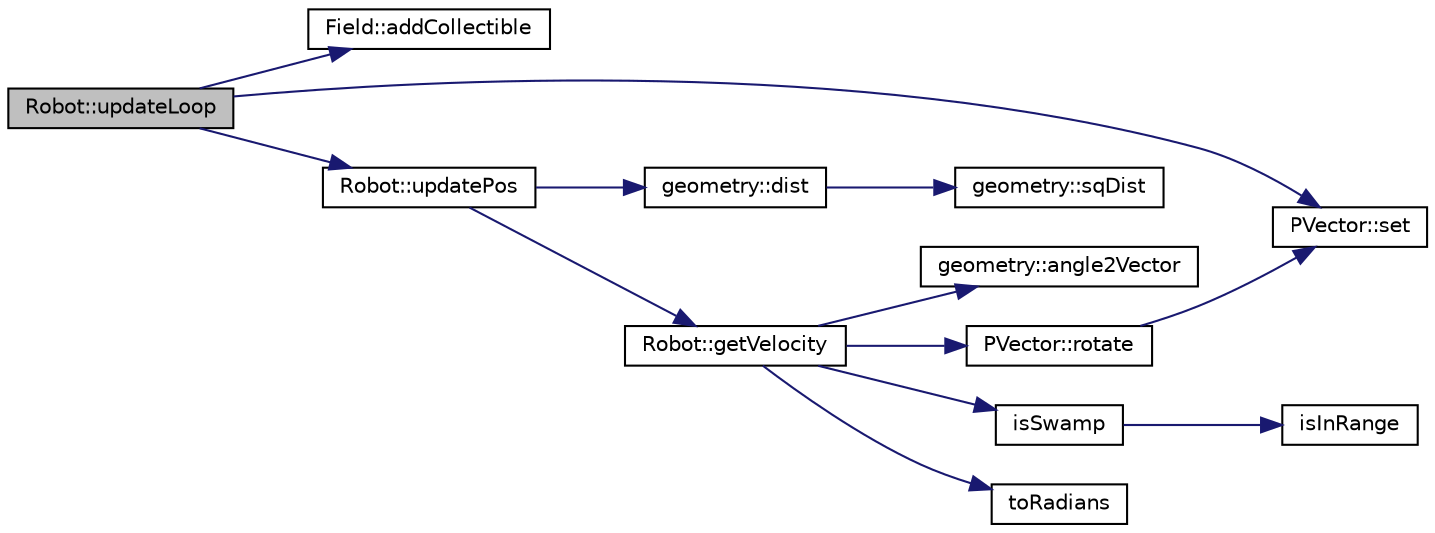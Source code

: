 digraph "Robot::updateLoop"
{
 // LATEX_PDF_SIZE
  edge [fontname="Helvetica",fontsize="10",labelfontname="Helvetica",labelfontsize="10"];
  node [fontname="Helvetica",fontsize="10",shape=record];
  rankdir="LR";
  Node1 [label="Robot::updateLoop",height=0.2,width=0.4,color="black", fillcolor="grey75", style="filled", fontcolor="black",tooltip=" "];
  Node1 -> Node2 [color="midnightblue",fontsize="10",style="solid",fontname="Helvetica"];
  Node2 [label="Field::addCollectible",height=0.2,width=0.4,color="black", fillcolor="white", style="filled",URL="$class_field.html#a25e4d60285038520a8420f92570ebd9a",tooltip=" "];
  Node1 -> Node3 [color="midnightblue",fontsize="10",style="solid",fontname="Helvetica"];
  Node3 [label="PVector::set",height=0.2,width=0.4,color="black", fillcolor="white", style="filled",URL="$class_p_vector.html#a9cc31db5ab8d080b0f44e2229ba34a7c",tooltip=" "];
  Node1 -> Node4 [color="midnightblue",fontsize="10",style="solid",fontname="Helvetica"];
  Node4 [label="Robot::updatePos",height=0.2,width=0.4,color="black", fillcolor="white", style="filled",URL="$class_robot.html#a5ad54de036deda2d9f2e151cab96a9bd",tooltip="updates the position of the robot mathematically and returns the change"];
  Node4 -> Node5 [color="midnightblue",fontsize="10",style="solid",fontname="Helvetica"];
  Node5 [label="geometry::dist",height=0.2,width=0.4,color="black", fillcolor="white", style="filled",URL="$namespacegeometry.html#a9a1ebcb6a74b046020dcc91c40554a3a",tooltip=" "];
  Node5 -> Node6 [color="midnightblue",fontsize="10",style="solid",fontname="Helvetica"];
  Node6 [label="geometry::sqDist",height=0.2,width=0.4,color="black", fillcolor="white", style="filled",URL="$namespacegeometry.html#a478ae992edb02bc432e6d0420c40e336",tooltip=" "];
  Node4 -> Node7 [color="midnightblue",fontsize="10",style="solid",fontname="Helvetica"];
  Node7 [label="Robot::getVelocity",height=0.2,width=0.4,color="black", fillcolor="white", style="filled",URL="$class_robot.html#ad7b7f1a5a4e56d9e4c72a24a622d69f1",tooltip="gets the current velocity for a certain change in time (in ms)"];
  Node7 -> Node8 [color="midnightblue",fontsize="10",style="solid",fontname="Helvetica"];
  Node8 [label="geometry::angle2Vector",height=0.2,width=0.4,color="black", fillcolor="white", style="filled",URL="$namespacegeometry.html#a46dee6450badd387e6788a9ebf80fa44",tooltip=" "];
  Node7 -> Node9 [color="midnightblue",fontsize="10",style="solid",fontname="Helvetica"];
  Node9 [label="isSwamp",height=0.2,width=0.4,color="black", fillcolor="white", style="filled",URL="$_color_recognition_8cpp.html#ab44bd2d94a55aff5b357fe0a8c1cfa46",tooltip=" "];
  Node9 -> Node10 [color="midnightblue",fontsize="10",style="solid",fontname="Helvetica"];
  Node10 [label="isInRange",height=0.2,width=0.4,color="black", fillcolor="white", style="filled",URL="$_common_functions_8cpp.html#a215db5a1e084860b722927077d7ed55c",tooltip=" "];
  Node7 -> Node11 [color="midnightblue",fontsize="10",style="solid",fontname="Helvetica"];
  Node11 [label="PVector::rotate",height=0.2,width=0.4,color="black", fillcolor="white", style="filled",URL="$class_p_vector.html#aa0b42cf9a0da44a0ce5f28bc8937d980",tooltip="counter-clockwise rotation"];
  Node11 -> Node3 [color="midnightblue",fontsize="10",style="solid",fontname="Helvetica"];
  Node7 -> Node12 [color="midnightblue",fontsize="10",style="solid",fontname="Helvetica"];
  Node12 [label="toRadians",height=0.2,width=0.4,color="black", fillcolor="white", style="filled",URL="$_common_functions_8cpp.html#a128d5ca6655612162ccf138e42a8b2af",tooltip=" "];
}
